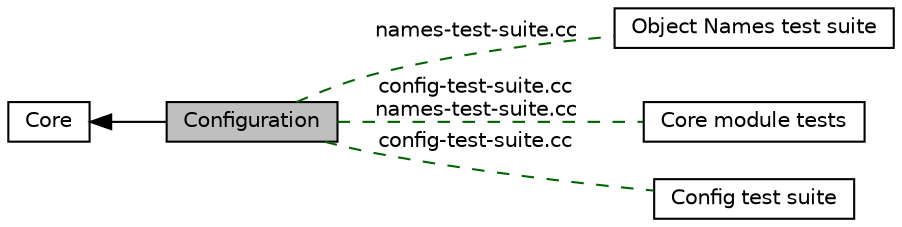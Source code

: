 digraph "Configuration"
{
  edge [fontname="Helvetica",fontsize="10",labelfontname="Helvetica",labelfontsize="10"];
  node [fontname="Helvetica",fontsize="10",shape=box];
  rankdir=LR;
  Node5 [label="Object Names test suite",height=0.2,width=0.4,color="black", fillcolor="white", style="filled",URL="$group__names-tests.html",tooltip=" "];
  Node3 [label="Core module tests",height=0.2,width=0.4,color="black", fillcolor="white", style="filled",URL="$group__core-tests.html",tooltip="TestSuites for the Core module."];
  Node1 [label="Configuration",height=0.2,width=0.4,color="black", fillcolor="grey75", style="filled", fontcolor="black",tooltip="Configuration of simulation parameters and tracing."];
  Node2 [label="Core",height=0.2,width=0.4,color="black", fillcolor="white", style="filled",URL="$group__core.html",tooltip="The \"core\" module contains:"];
  Node4 [label="Config test suite",height=0.2,width=0.4,color="black", fillcolor="white", style="filled",URL="$group__config-tests.html",tooltip=" "];
  Node2->Node1 [shape=plaintext, dir="back", style="solid"];
  Node1->Node3 [shape=plaintext, label="config-test-suite.cc\nnames-test-suite.cc", color="darkgreen", dir="none", style="dashed"];
  Node1->Node4 [shape=plaintext, label="config-test-suite.cc", color="darkgreen", dir="none", style="dashed"];
  Node1->Node5 [shape=plaintext, label="names-test-suite.cc", color="darkgreen", dir="none", style="dashed"];
}
